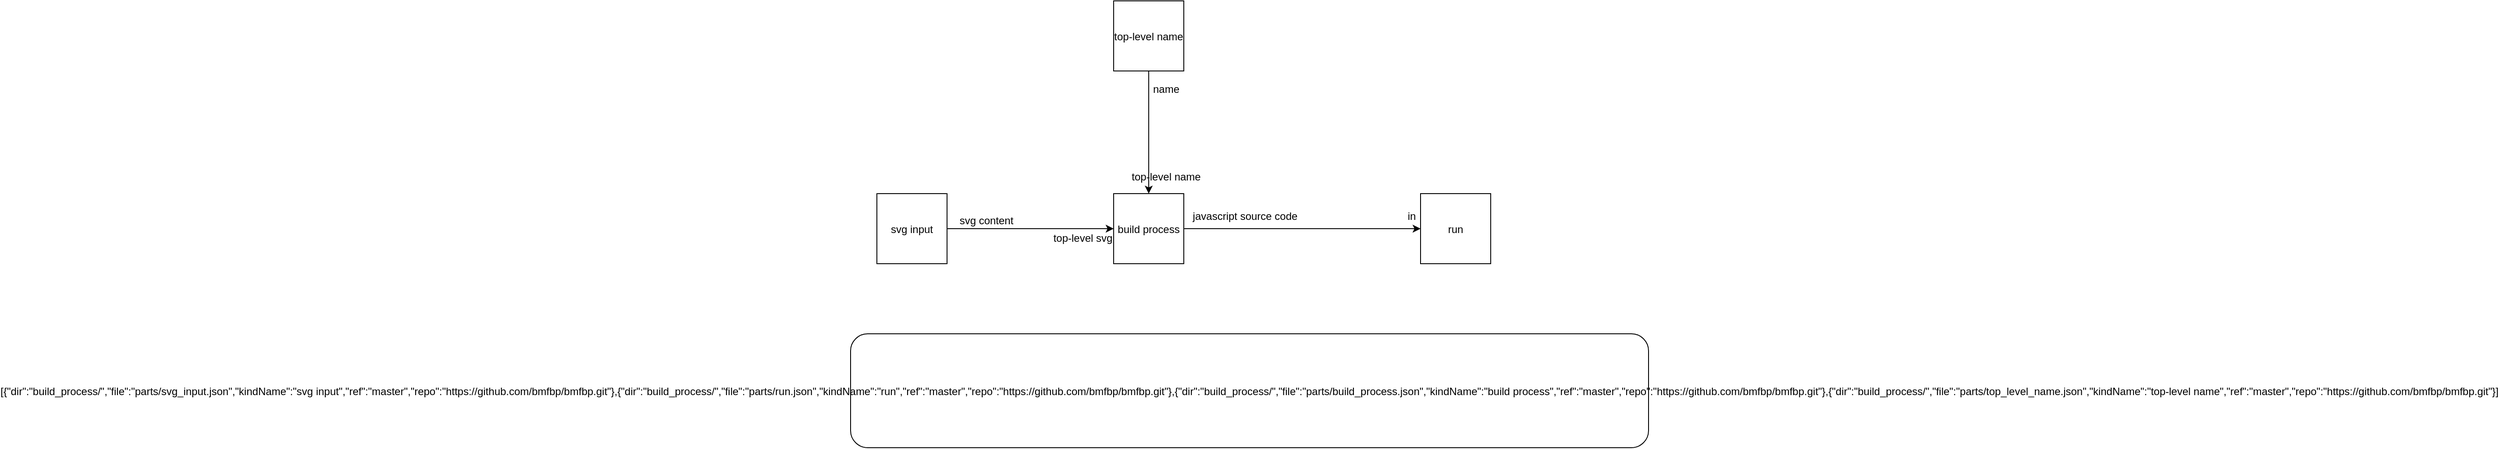 <mxfile version="12.4.2" type="device" pages="4"><diagram id="_8LKYRxlhu6E4dzUekQo" name="ide.svg"><mxGraphModel dx="2806" dy="785" grid="1" gridSize="10" guides="1" tooltips="1" connect="1" arrows="1" fold="1" page="1" pageScale="1" pageWidth="850" pageHeight="1100" math="0" shadow="0"><root><mxCell id="Kb7GH131GspXSP8JJ4kg-0"/><mxCell id="Kb7GH131GspXSP8JJ4kg-1" parent="Kb7GH131GspXSP8JJ4kg-0"/><mxCell id="Kb7GH131GspXSP8JJ4kg-4" style="edgeStyle=orthogonalEdgeStyle;rounded=0;orthogonalLoop=1;jettySize=auto;html=1;exitX=1;exitY=0.5;exitDx=0;exitDy=0;entryX=0;entryY=0.5;entryDx=0;entryDy=0;" parent="Kb7GH131GspXSP8JJ4kg-1" source="Kb7GH131GspXSP8JJ4kg-2" target="Kb7GH131GspXSP8JJ4kg-3" edge="1"><mxGeometry relative="1" as="geometry"/></mxCell><mxCell id="Kb7GH131GspXSP8JJ4kg-2" value="svg input" style="aspect=fixed;" parent="Kb7GH131GspXSP8JJ4kg-1" vertex="1"><mxGeometry x="140" y="260" width="80" height="80" as="geometry"/></mxCell><mxCell id="9nbzGZ3FQnX0LbNgxsFU-0" style="edgeStyle=orthogonalEdgeStyle;rounded=0;orthogonalLoop=1;jettySize=auto;html=1;exitX=1;exitY=0.5;exitDx=0;exitDy=0;entryX=0;entryY=0.5;entryDx=0;entryDy=0;" parent="Kb7GH131GspXSP8JJ4kg-1" source="Kb7GH131GspXSP8JJ4kg-3" target="9nbzGZ3FQnX0LbNgxsFU-2" edge="1"><mxGeometry relative="1" as="geometry"><mxPoint x="800" y="300" as="targetPoint"/></mxGeometry></mxCell><mxCell id="Kb7GH131GspXSP8JJ4kg-3" value="build process" style="aspect=fixed;" parent="Kb7GH131GspXSP8JJ4kg-1" vertex="1"><mxGeometry x="410" y="260" width="80" height="80" as="geometry"/></mxCell><mxCell id="9SGQrGP4qnssbw8P-Mdl-0" value="top-level svg" style="text;strokeColor=none;fillColor=none;align=center;verticalAlign=middle;rounded=0;" parent="Kb7GH131GspXSP8JJ4kg-1" vertex="1"><mxGeometry x="340" y="300" width="70" height="20" as="geometry"/></mxCell><mxCell id="9SGQrGP4qnssbw8P-Mdl-2" value="svg content" style="text;strokeColor=none;fillColor=none;align=center;verticalAlign=middle;rounded=0;" parent="Kb7GH131GspXSP8JJ4kg-1" vertex="1"><mxGeometry x="230" y="280" width="70" height="20" as="geometry"/></mxCell><mxCell id="ig95CYIIgckU3aTAkEBV-0" value="[{&quot;dir&quot;:&quot;build_process/&quot;,&quot;file&quot;:&quot;parts/svg_input.json&quot;,&quot;kindName&quot;:&quot;svg input&quot;,&quot;ref&quot;:&quot;master&quot;,&quot;repo&quot;:&quot;https://github.com/bmfbp/bmfbp.git&quot;},{&quot;dir&quot;:&quot;build_process/&quot;,&quot;file&quot;:&quot;parts/run.json&quot;,&quot;kindName&quot;:&quot;run&quot;,&quot;ref&quot;:&quot;master&quot;,&quot;repo&quot;:&quot;https://github.com/bmfbp/bmfbp.git&quot;},{&quot;dir&quot;:&quot;build_process/&quot;,&quot;file&quot;:&quot;parts/build_process.json&quot;,&quot;kindName&quot;:&quot;build process&quot;,&quot;ref&quot;:&quot;master&quot;,&quot;repo&quot;:&quot;https://github.com/bmfbp/bmfbp.git&quot;},{&quot;dir&quot;:&quot;build_process/&quot;,&quot;file&quot;:&quot;parts/top_level_name.json&quot;,&quot;kindName&quot;:&quot;top-level name&quot;,&quot;ref&quot;:&quot;master&quot;,&quot;repo&quot;:&quot;https://github.com/bmfbp/bmfbp.git&quot;}]" style="rounded=1;" parent="Kb7GH131GspXSP8JJ4kg-1" vertex="1"><mxGeometry x="110" y="420" width="910" height="130" as="geometry"/></mxCell><mxCell id="9nbzGZ3FQnX0LbNgxsFU-2" value="run" style="aspect=fixed;" parent="Kb7GH131GspXSP8JJ4kg-1" vertex="1"><mxGeometry x="760" y="260" width="80" height="80" as="geometry"/></mxCell><mxCell id="SwuxCAsqf1k7J7LAgMe0-1" style="edgeStyle=orthogonalEdgeStyle;rounded=0;orthogonalLoop=1;jettySize=auto;html=1;exitX=0.5;exitY=1;exitDx=0;exitDy=0;" parent="Kb7GH131GspXSP8JJ4kg-1" source="SwuxCAsqf1k7J7LAgMe0-0" target="Kb7GH131GspXSP8JJ4kg-3" edge="1"><mxGeometry relative="1" as="geometry"/></mxCell><mxCell id="SwuxCAsqf1k7J7LAgMe0-0" value="top-level name" style="aspect=fixed;" parent="Kb7GH131GspXSP8JJ4kg-1" vertex="1"><mxGeometry x="410" y="40" width="80" height="80" as="geometry"/></mxCell><mxCell id="SwuxCAsqf1k7J7LAgMe0-4" value="top-level name" style="text;strokeColor=none;fillColor=none;align=center;verticalAlign=middle;rounded=0;" parent="Kb7GH131GspXSP8JJ4kg-1" vertex="1"><mxGeometry x="450" y="230" width="40" height="20" as="geometry"/></mxCell><mxCell id="SwuxCAsqf1k7J7LAgMe0-5" value="name" style="text;strokeColor=none;fillColor=none;align=center;verticalAlign=middle;rounded=0;" parent="Kb7GH131GspXSP8JJ4kg-1" vertex="1"><mxGeometry x="450" y="130" width="40" height="20" as="geometry"/></mxCell><mxCell id="dwDAcQXANu0Dk68Fv7uz-0" value="javascript source code" style="text;strokeColor=none;fillColor=none;align=center;verticalAlign=middle;rounded=0;" parent="Kb7GH131GspXSP8JJ4kg-1" vertex="1"><mxGeometry x="500" y="275" width="120" height="20" as="geometry"/></mxCell><mxCell id="dwDAcQXANu0Dk68Fv7uz-1" value="in" style="text;strokeColor=none;fillColor=none;align=center;verticalAlign=middle;rounded=0;" parent="Kb7GH131GspXSP8JJ4kg-1" vertex="1"><mxGeometry x="740" y="275" width="20" height="20" as="geometry"/></mxCell></root></mxGraphModel></diagram><diagram id="EgNYqzuTcw7OJFfAItKX" name="build_process.svg"><mxGraphModel dx="4701" dy="2024" grid="1" gridSize="10" guides="1" tooltips="1" connect="1" arrows="1" fold="1" page="1" pageScale="1" pageWidth="850" pageHeight="1100" math="0" shadow="0"><root><mxCell id="xJuqFuyVqHATi1XadsaZ-0"/><mxCell id="xJuqFuyVqHATi1XadsaZ-1" parent="xJuqFuyVqHATi1XadsaZ-0"/><mxCell id="IqeeWHLlFUm01Fr_AHD5-0" style="edgeStyle=orthogonalEdgeStyle;rounded=0;orthogonalLoop=1;jettySize=auto;html=1;exitX=1;exitY=0.5;exitDx=0;exitDy=0;entryX=0;entryY=0.5;entryDx=0;entryDy=0;" parent="xJuqFuyVqHATi1XadsaZ-1" source="IqeeWHLlFUm01Fr_AHD5-2" target="2m_0ouHBQLfACfNkquUl-4" edge="1"><mxGeometry relative="1" as="geometry"><mxPoint x="500" y="400" as="targetPoint"/><Array as="points"><mxPoint x="470" y="400"/><mxPoint x="470" y="210"/></Array></mxGeometry></mxCell><mxCell id="2m_0ouHBQLfACfNkquUl-15" style="edgeStyle=orthogonalEdgeStyle;rounded=0;orthogonalLoop=1;jettySize=auto;html=1;exitX=0.5;exitY=1;exitDx=0;exitDy=0;entryX=0.25;entryY=1;entryDx=0;entryDy=0;" parent="xJuqFuyVqHATi1XadsaZ-1" source="IqeeWHLlFUm01Fr_AHD5-2" target="2m_0ouHBQLfACfNkquUl-5" edge="1"><mxGeometry relative="1" as="geometry"><Array as="points"><mxPoint x="230" y="490"/><mxPoint x="-200" y="490"/></Array></mxGeometry></mxCell><mxCell id="FOCO8xxoUEzxnK1y53kc-1" style="edgeStyle=orthogonalEdgeStyle;rounded=0;orthogonalLoop=1;jettySize=auto;html=1;exitX=0.5;exitY=1;exitDx=0;exitDy=0;entryX=0.5;entryY=0;entryDx=0;entryDy=0;" parent="xJuqFuyVqHATi1XadsaZ-1" source="IqeeWHLlFUm01Fr_AHD5-2" target="FrqWiLZZfYQkNk2jl89J-1" edge="1"><mxGeometry relative="1" as="geometry"/></mxCell><mxCell id="IqeeWHLlFUm01Fr_AHD5-2" value="json object stacker" style="aspect=fixed;" parent="xJuqFuyVqHATi1XadsaZ-1" vertex="1"><mxGeometry x="190" y="360" width="80" height="80" as="geometry"/></mxCell><mxCell id="IqeeWHLlFUm01Fr_AHD5-3" value="push object" style="text;strokeColor=none;fillColor=none;align=center;verticalAlign=middle;rounded=0;" parent="xJuqFuyVqHATi1XadsaZ-1" vertex="1"><mxGeometry x="170" y="340" width="60" height="20" as="geometry"/></mxCell><mxCell id="IqeeWHLlFUm01Fr_AHD5-4" value="get a part" style="text;strokeColor=none;fillColor=none;align=center;verticalAlign=middle;rounded=0;" parent="xJuqFuyVqHATi1XadsaZ-1" vertex="1"><mxGeometry x="130" y="410" width="60" height="20" as="geometry"/></mxCell><mxCell id="IqeeWHLlFUm01Fr_AHD5-6" value="part metadata" style="text;strokeColor=none;fillColor=none;align=center;verticalAlign=middle;rounded=0;" parent="xJuqFuyVqHATi1XadsaZ-1" vertex="1"><mxGeometry x="230" y="450" width="80" height="20" as="geometry"/></mxCell><mxCell id="IqeeWHLlFUm01Fr_AHD5-7" value="no more" style="text;strokeColor=none;fillColor=none;align=center;verticalAlign=middle;rounded=0;" parent="xJuqFuyVqHATi1XadsaZ-1" vertex="1"><mxGeometry x="280" y="380" width="60" height="20" as="geometry"/></mxCell><mxCell id="Oaka-RhZ8QlJnaeQsG-6-1" style="edgeStyle=orthogonalEdgeStyle;rounded=0;orthogonalLoop=1;jettySize=auto;html=1;exitX=0.5;exitY=1;exitDx=0;exitDy=0;" parent="xJuqFuyVqHATi1XadsaZ-1" source="scj_Gb9RhXt0f-VWzdgz-0" target="IqeeWHLlFUm01Fr_AHD5-2" edge="1"><mxGeometry relative="1" as="geometry"><mxPoint x="220" y="180" as="targetPoint"/></mxGeometry></mxCell><mxCell id="Oaka-RhZ8QlJnaeQsG-6-2" style="edgeStyle=orthogonalEdgeStyle;rounded=0;orthogonalLoop=1;jettySize=auto;html=1;entryX=0.5;entryY=0;entryDx=0;entryDy=0;exitX=1;exitY=0.5;exitDx=0;exitDy=0;" parent="xJuqFuyVqHATi1XadsaZ-1" source="scj_Gb9RhXt0f-VWzdgz-0" target="2m_0ouHBQLfACfNkquUl-4" edge="1"><mxGeometry relative="1" as="geometry"><mxPoint x="400" y="80" as="targetPoint"/><mxPoint x="380" y="80" as="sourcePoint"/></mxGeometry></mxCell><mxCell id="scj_Gb9RhXt0f-VWzdgz-0" value="compile composite" style="aspect=fixed;" parent="xJuqFuyVqHATi1XadsaZ-1" vertex="1"><mxGeometry x="190" y="40" width="80" height="80" as="geometry"/></mxCell><mxCell id="Oaka-RhZ8QlJnaeQsG-6-3" value="svg" style="text;strokeColor=none;fillColor=none;align=center;verticalAlign=middle;rounded=0;" parent="xJuqFuyVqHATi1XadsaZ-1" vertex="1"><mxGeometry x="140" y="60" width="40" height="20" as="geometry"/></mxCell><mxCell id="FOCO8xxoUEzxnK1y53kc-23" style="edgeStyle=orthogonalEdgeStyle;rounded=0;orthogonalLoop=1;jettySize=auto;html=1;exitX=1;exitY=0.5;exitDx=0;exitDy=0;entryX=0;entryY=0.5;entryDx=0;entryDy=0;" parent="xJuqFuyVqHATi1XadsaZ-1" source="2m_0ouHBQLfACfNkquUl-4" target="FOCO8xxoUEzxnK1y53kc-25" edge="1"><mxGeometry relative="1" as="geometry"><mxPoint x="940" y="210" as="targetPoint"/></mxGeometry></mxCell><mxCell id="2m_0ouHBQLfACfNkquUl-4" value="collector" style="aspect=fixed;" parent="xJuqFuyVqHATi1XadsaZ-1" vertex="1"><mxGeometry x="660" y="170" width="80" height="80" as="geometry"/></mxCell><mxCell id="2m_0ouHBQLfACfNkquUl-13" style="edgeStyle=orthogonalEdgeStyle;rounded=0;orthogonalLoop=1;jettySize=auto;html=1;exitX=0.75;exitY=1;exitDx=0;exitDy=0;entryX=0;entryY=0.5;entryDx=0;entryDy=0;" parent="xJuqFuyVqHATi1XadsaZ-1" source="2m_0ouHBQLfACfNkquUl-5" target="IqeeWHLlFUm01Fr_AHD5-2" edge="1"><mxGeometry relative="1" as="geometry"/></mxCell><mxCell id="2m_0ouHBQLfACfNkquUl-5" value="iterator" style="aspect=fixed;" parent="xJuqFuyVqHATi1XadsaZ-1" vertex="1"><mxGeometry x="-220" y="170" width="80" height="80" as="geometry"/></mxCell><mxCell id="2m_0ouHBQLfACfNkquUl-7" style="edgeStyle=orthogonalEdgeStyle;rounded=0;orthogonalLoop=1;jettySize=auto;html=1;exitX=1;exitY=0.5;exitDx=0;exitDy=0;entryX=1;entryY=0.5;entryDx=0;entryDy=0;" parent="xJuqFuyVqHATi1XadsaZ-1" source="IqeeWHLlFUm01Fr_AHD5-2" target="2m_0ouHBQLfACfNkquUl-5" edge="1"><mxGeometry relative="1" as="geometry"><mxPoint x="670" y="220" as="targetPoint"/><mxPoint x="280" y="410" as="sourcePoint"/><Array as="points"><mxPoint x="470" y="400"/><mxPoint x="470" y="210"/></Array></mxGeometry></mxCell><mxCell id="2m_0ouHBQLfACfNkquUl-8" value="done" style="text;strokeColor=none;fillColor=none;align=center;verticalAlign=middle;rounded=0;" parent="xJuqFuyVqHATi1XadsaZ-1" vertex="1"><mxGeometry x="620" y="180" width="40" height="20" as="geometry"/></mxCell><mxCell id="2m_0ouHBQLfACfNkquUl-12" value="done" style="text;strokeColor=none;fillColor=none;align=center;verticalAlign=middle;rounded=0;" parent="xJuqFuyVqHATi1XadsaZ-1" vertex="1"><mxGeometry x="-130" y="220" width="40" height="20" as="geometry"/></mxCell><mxCell id="2m_0ouHBQLfACfNkquUl-14" value="get a part" style="text;strokeColor=none;fillColor=none;align=center;verticalAlign=middle;rounded=0;" parent="xJuqFuyVqHATi1XadsaZ-1" vertex="1"><mxGeometry x="-160" y="270" width="70" height="20" as="geometry"/></mxCell><mxCell id="2m_0ouHBQLfACfNkquUl-16" value="continue" style="text;strokeColor=none;fillColor=none;align=center;verticalAlign=middle;rounded=0;" parent="xJuqFuyVqHATi1XadsaZ-1" vertex="1"><mxGeometry x="-260" y="260" width="50" height="20" as="geometry"/></mxCell><mxCell id="FOCO8xxoUEzxnK1y53kc-4" style="edgeStyle=orthogonalEdgeStyle;rounded=0;orthogonalLoop=1;jettySize=auto;html=1;exitX=0;exitY=0.5;exitDx=0;exitDy=0;" parent="xJuqFuyVqHATi1XadsaZ-1" source="FOCO8xxoUEzxnK1y53kc-0" target="FOCO8xxoUEzxnK1y53kc-3" edge="1"><mxGeometry relative="1" as="geometry"/></mxCell><mxCell id="FOCO8xxoUEzxnK1y53kc-18" style="edgeStyle=orthogonalEdgeStyle;rounded=0;orthogonalLoop=1;jettySize=auto;html=1;exitX=0.5;exitY=1;exitDx=0;exitDy=0;" parent="xJuqFuyVqHATi1XadsaZ-1" source="FOCO8xxoUEzxnK1y53kc-0" target="2m_0ouHBQLfACfNkquUl-4" edge="1"><mxGeometry relative="1" as="geometry"><mxPoint x="680" y="570" as="targetPoint"/><Array as="points"><mxPoint x="230" y="1050"/><mxPoint x="680" y="1050"/></Array></mxGeometry></mxCell><mxCell id="FOCO8xxoUEzxnK1y53kc-0" value="determine kindType" style="aspect=fixed;" parent="xJuqFuyVqHATi1XadsaZ-1" vertex="1"><mxGeometry x="190" y="890" width="80" height="80" as="geometry"/></mxCell><mxCell id="FOCO8xxoUEzxnK1y53kc-2" value="part metadata" style="text;strokeColor=none;fillColor=none;align=center;verticalAlign=middle;rounded=0;" parent="xJuqFuyVqHATi1XadsaZ-1" vertex="1"><mxGeometry x="170" y="870" width="60" height="20" as="geometry"/></mxCell><mxCell id="FOCO8xxoUEzxnK1y53kc-7" style="edgeStyle=orthogonalEdgeStyle;rounded=0;orthogonalLoop=1;jettySize=auto;html=1;exitX=0.5;exitY=0;exitDx=0;exitDy=0;entryX=0;entryY=0.5;entryDx=0;entryDy=0;" parent="xJuqFuyVqHATi1XadsaZ-1" source="FOCO8xxoUEzxnK1y53kc-3" target="scj_Gb9RhXt0f-VWzdgz-0" edge="1"><mxGeometry relative="1" as="geometry"><Array as="points"><mxPoint x="-425" y="-40"/><mxPoint x="130" y="-40"/><mxPoint x="130" y="80"/></Array></mxGeometry></mxCell><mxCell id="FOCO8xxoUEzxnK1y53kc-3" value="get file content in repo" style="aspect=fixed;" parent="xJuqFuyVqHATi1XadsaZ-1" vertex="1"><mxGeometry x="-465" y="220" width="80" height="80" as="geometry"/></mxCell><mxCell id="FOCO8xxoUEzxnK1y53kc-5" value="schematic metadata" style="text;strokeColor=none;fillColor=none;align=center;verticalAlign=middle;rounded=0;" parent="xJuqFuyVqHATi1XadsaZ-1" vertex="1"><mxGeometry x="80" y="930" width="110" height="20" as="geometry"/></mxCell><mxCell id="FOCO8xxoUEzxnK1y53kc-6" value="git repo metadata" style="text;strokeColor=none;fillColor=none;align=center;verticalAlign=middle;rounded=0;" parent="xJuqFuyVqHATi1XadsaZ-1" vertex="1"><mxGeometry x="-520" y="310" width="90" height="20" as="geometry"/></mxCell><mxCell id="FOCO8xxoUEzxnK1y53kc-11" style="edgeStyle=orthogonalEdgeStyle;rounded=0;orthogonalLoop=1;jettySize=auto;html=1;exitX=1;exitY=0.5;exitDx=0;exitDy=0;" parent="xJuqFuyVqHATi1XadsaZ-1" source="FOCO8xxoUEzxnK1y53kc-8" edge="1"><mxGeometry relative="1" as="geometry"><mxPoint x="190" y="80" as="targetPoint"/><Array as="points"><mxPoint x="-230" y="80"/><mxPoint x="-230" y="80"/></Array></mxGeometry></mxCell><mxCell id="uwH5tHc2NoZjA4U0WlBY-0" style="edgeStyle=orthogonalEdgeStyle;rounded=0;orthogonalLoop=1;jettySize=auto;html=1;exitX=1;exitY=0.5;exitDx=0;exitDy=0;entryX=0.5;entryY=0;entryDx=0;entryDy=0;" parent="xJuqFuyVqHATi1XadsaZ-1" source="FOCO8xxoUEzxnK1y53kc-8" target="2m_0ouHBQLfACfNkquUl-5" edge="1"><mxGeometry relative="1" as="geometry"/></mxCell><mxCell id="FOCO8xxoUEzxnK1y53kc-8" value="top-level svg" style="ellipse;aspect=fixed;" parent="xJuqFuyVqHATi1XadsaZ-1" vertex="1"><mxGeometry x="-370" y="40" width="80" height="80" as="geometry"/></mxCell><mxCell id="FOCO8xxoUEzxnK1y53kc-12" value="file content" style="text;strokeColor=none;fillColor=none;align=center;verticalAlign=middle;rounded=0;" parent="xJuqFuyVqHATi1XadsaZ-1" vertex="1"><mxGeometry x="-425" y="190" width="65" height="20" as="geometry"/></mxCell><mxCell id="FOCO8xxoUEzxnK1y53kc-14" value="leaf metadata" style="text;strokeColor=none;fillColor=none;align=center;verticalAlign=middle;rounded=0;" parent="xJuqFuyVqHATi1XadsaZ-1" vertex="1"><mxGeometry x="211" y="980" width="80" height="20" as="geometry"/></mxCell><mxCell id="FOCO8xxoUEzxnK1y53kc-26" style="edgeStyle=orthogonalEdgeStyle;rounded=0;orthogonalLoop=1;jettySize=auto;html=1;exitX=1;exitY=0.5;exitDx=0;exitDy=0;entryX=0;entryY=0.5;entryDx=0;entryDy=0;" parent="xJuqFuyVqHATi1XadsaZ-1" source="FOCO8xxoUEzxnK1y53kc-25" target="FOCO8xxoUEzxnK1y53kc-40" edge="1"><mxGeometry relative="1" as="geometry"><mxPoint x="1210" y="210" as="targetPoint"/></mxGeometry></mxCell><mxCell id="FOCO8xxoUEzxnK1y53kc-25" value="javascript builder" style="aspect=fixed;" parent="xJuqFuyVqHATi1XadsaZ-1" vertex="1"><mxGeometry x="970" y="170" width="80" height="80" as="geometry"/></mxCell><mxCell id="FOCO8xxoUEzxnK1y53kc-40" value="javascript source code" style="ellipse;aspect=fixed;" parent="xJuqFuyVqHATi1XadsaZ-1" vertex="1"><mxGeometry x="1230" y="170" width="80" height="80" as="geometry"/></mxCell><mxCell id="0lH9MhOXoysDgnnScmq2-1" value="[{&quot;dir&quot;:&quot;build_process/&quot;,&quot;file&quot;:&quot;parts/get_file_content_in_repo.json&quot;,&quot;kindName&quot;:&quot;get file content in repo&quot;,&quot;ref&quot;:&quot;master&quot;,&quot;repo&quot;:&quot;https://github.com/bmfbp/bmfbp.git&quot;},{&quot;dir&quot;:&quot;build_process/&quot;,&quot;file&quot;:&quot;parts/parts/iterator.json&quot;,&quot;kindName&quot;:&quot;iterator&quot;,&quot;ref&quot;:&quot;master&quot;,&quot;repo&quot;:&quot;https://github.com/bmfbp/bmfbp.git&quot;},{&quot;dir&quot;:&quot;build_process/&quot;,&quot;file&quot;:&quot;parts/compile_composite.json&quot;,&quot;kindName&quot;:&quot;compile composite&quot;,&quot;ref&quot;:&quot;master&quot;,&quot;repo&quot;:&quot;https://github.com/bmfbp/bmfbp.git&quot;},{&quot;dir&quot;:&quot;build_process/&quot;,&quot;file&quot;:&quot;parts/json_object_stacker.json&quot;,&quot;kindName&quot;:&quot;json object stacker&quot;,&quot;ref&quot;:&quot;master&quot;,&quot;repo&quot;:&quot;https://github.com/bmfbp/bmfbp.git&quot;},{&quot;dir&quot;:&quot;build_process/&quot;,&quot;file&quot;:&quot;parts/determine_kind_type.json&quot;,&quot;kindName&quot;:&quot;determine kind type&quot;,&quot;ref&quot;:&quot;master&quot;,&quot;repo&quot;:&quot;https://github.com/bmfbp/bmfbp.git&quot;},{&quot;dir&quot;:&quot;build_process/&quot;,&quot;file&quot;:&quot;parts/collector.json&quot;,&quot;kindName&quot;:&quot;collector&quot;,&quot;ref&quot;:&quot;master&quot;,&quot;repo&quot;:&quot;https://github.com/bmfbp/bmfbp.git&quot;},{&quot;dir&quot;:&quot;build_process/&quot;,&quot;file&quot;:&quot;parts/javascript_builder.json&quot;,&quot;kindName&quot;:&quot;javascript builder&quot;,&quot;ref&quot;:&quot;master&quot;,&quot;repo&quot;:&quot;https://github.com/bmfbp/bmfbp.git&quot;},{&quot;dir&quot;:&quot;build_process/&quot;,&quot;file&quot;:&quot;parts/fetch_git_repo.json&quot;,&quot;kindName&quot;:&quot;fetch git repo&quot;,&quot;ref&quot;:&quot;master&quot;,&quot;repo&quot;:&quot;https://github.com/bmfbp/bmfbp.git&quot;},{&quot;dir&quot;:&quot;build_process/&quot;,&quot;file&quot;:&quot;parts/prepare_temp_directory.json&quot;,&quot;kindName&quot;:&quot;prepare temp directory&quot;,&quot;ref&quot;:&quot;master&quot;,&quot;repo&quot;:&quot;https://github.com/bmfbp/bmfbp.git&quot;}]" style="rounded=1;" parent="xJuqFuyVqHATi1XadsaZ-1" vertex="1"><mxGeometry x="-350" y="1180" width="960" height="270" as="geometry"/></mxCell><mxCell id="FrqWiLZZfYQkNk2jl89J-2" style="edgeStyle=orthogonalEdgeStyle;rounded=0;orthogonalLoop=1;jettySize=auto;html=1;exitX=0.5;exitY=1;exitDx=0;exitDy=0;entryX=0.5;entryY=0;entryDx=0;entryDy=0;" parent="xJuqFuyVqHATi1XadsaZ-1" source="FrqWiLZZfYQkNk2jl89J-1" target="FrqWiLZZfYQkNk2jl89J-19" edge="1"><mxGeometry relative="1" as="geometry"/></mxCell><mxCell id="FrqWiLZZfYQkNk2jl89J-1" value="fetch git repo" style="aspect=fixed;" parent="xJuqFuyVqHATi1XadsaZ-1" vertex="1"><mxGeometry x="190" y="560" width="80" height="80" as="geometry"/></mxCell><mxCell id="FrqWiLZZfYQkNk2jl89J-3" value="git repo metadata" style="text;strokeColor=none;fillColor=none;align=center;verticalAlign=middle;rounded=0;" parent="xJuqFuyVqHATi1XadsaZ-1" vertex="1"><mxGeometry x="166" y="530" width="120" height="20" as="geometry"/></mxCell><mxCell id="FrqWiLZZfYQkNk2jl89J-6" value="metadata" style="text;strokeColor=none;fillColor=none;align=center;verticalAlign=middle;rounded=0;" parent="xJuqFuyVqHATi1XadsaZ-1" vertex="1"><mxGeometry x="235" y="640" width="70" height="20" as="geometry"/></mxCell><mxCell id="FrqWiLZZfYQkNk2jl89J-10" style="edgeStyle=orthogonalEdgeStyle;rounded=0;orthogonalLoop=1;jettySize=auto;html=1;exitX=0.5;exitY=0;exitDx=0;exitDy=0;entryX=0.5;entryY=1;entryDx=0;entryDy=0;" parent="xJuqFuyVqHATi1XadsaZ-1" source="FrqWiLZZfYQkNk2jl89J-9" target="FOCO8xxoUEzxnK1y53kc-25" edge="1"><mxGeometry relative="1" as="geometry"><Array as="points"><mxPoint x="790" y="280"/><mxPoint x="1010" y="280"/></Array></mxGeometry></mxCell><mxCell id="FrqWiLZZfYQkNk2jl89J-11" style="edgeStyle=orthogonalEdgeStyle;rounded=0;orthogonalLoop=1;jettySize=auto;html=1;exitX=0.5;exitY=0;exitDx=0;exitDy=0;entryX=1;entryY=0.5;entryDx=0;entryDy=0;" parent="xJuqFuyVqHATi1XadsaZ-1" source="FrqWiLZZfYQkNk2jl89J-9" target="FrqWiLZZfYQkNk2jl89J-1" edge="1"><mxGeometry relative="1" as="geometry"/></mxCell><mxCell id="FrqWiLZZfYQkNk2jl89J-12" style="edgeStyle=orthogonalEdgeStyle;rounded=0;orthogonalLoop=1;jettySize=auto;html=1;exitX=0.5;exitY=0;exitDx=0;exitDy=0;entryX=1;entryY=0.5;entryDx=0;entryDy=0;" parent="xJuqFuyVqHATi1XadsaZ-1" source="FrqWiLZZfYQkNk2jl89J-9" target="FOCO8xxoUEzxnK1y53kc-3" edge="1"><mxGeometry relative="1" as="geometry"><Array as="points"><mxPoint x="790" y="690"/><mxPoint x="-320" y="690"/><mxPoint x="-320" y="260"/></Array></mxGeometry></mxCell><mxCell id="FrqWiLZZfYQkNk2jl89J-22" style="edgeStyle=orthogonalEdgeStyle;rounded=0;orthogonalLoop=1;jettySize=auto;html=1;exitX=0.5;exitY=0;exitDx=0;exitDy=0;entryX=1;entryY=0.5;entryDx=0;entryDy=0;" parent="xJuqFuyVqHATi1XadsaZ-1" source="FrqWiLZZfYQkNk2jl89J-9" target="FrqWiLZZfYQkNk2jl89J-19" edge="1"><mxGeometry relative="1" as="geometry"/></mxCell><mxCell id="FrqWiLZZfYQkNk2jl89J-9" value="prepare temp directory" style="aspect=fixed;" parent="xJuqFuyVqHATi1XadsaZ-1" vertex="1"><mxGeometry x="750" y="890" width="80" height="80" as="geometry"/></mxCell><mxCell id="FrqWiLZZfYQkNk2jl89J-13" value="temp directory" style="text;strokeColor=none;fillColor=none;align=center;verticalAlign=middle;rounded=0;" parent="xJuqFuyVqHATi1XadsaZ-1" vertex="1"><mxGeometry x="280" y="580" width="80" height="20" as="geometry"/></mxCell><mxCell id="FrqWiLZZfYQkNk2jl89J-14" value="temp directory" style="text;strokeColor=none;fillColor=none;align=center;verticalAlign=middle;rounded=0;" parent="xJuqFuyVqHATi1XadsaZ-1" vertex="1"><mxGeometry x="-380" y="235" width="80" height="20" as="geometry"/></mxCell><mxCell id="FrqWiLZZfYQkNk2jl89J-15" value="temp directory" style="text;strokeColor=none;fillColor=none;align=center;verticalAlign=middle;rounded=0;" parent="xJuqFuyVqHATi1XadsaZ-1" vertex="1"><mxGeometry x="1020" y="255" width="80" height="20" as="geometry"/></mxCell><mxCell id="FrqWiLZZfYQkNk2jl89J-16" value="directory" style="text;strokeColor=none;fillColor=none;align=center;verticalAlign=middle;rounded=0;" parent="xJuqFuyVqHATi1XadsaZ-1" vertex="1"><mxGeometry x="800" y="860" width="40" height="20" as="geometry"/></mxCell><mxCell id="FrqWiLZZfYQkNk2jl89J-21" style="edgeStyle=orthogonalEdgeStyle;rounded=0;orthogonalLoop=1;jettySize=auto;html=1;exitX=0.75;exitY=1;exitDx=0;exitDy=0;entryX=0.75;entryY=0;entryDx=0;entryDy=0;" parent="xJuqFuyVqHATi1XadsaZ-1" source="FrqWiLZZfYQkNk2jl89J-19" target="FOCO8xxoUEzxnK1y53kc-0" edge="1"><mxGeometry relative="1" as="geometry"/></mxCell><mxCell id="FrqWiLZZfYQkNk2jl89J-29" style="edgeStyle=orthogonalEdgeStyle;rounded=0;orthogonalLoop=1;jettySize=auto;html=1;exitX=0.25;exitY=1;exitDx=0;exitDy=0;entryX=0.25;entryY=0;entryDx=0;entryDy=0;" parent="xJuqFuyVqHATi1XadsaZ-1" source="FrqWiLZZfYQkNk2jl89J-19" target="FOCO8xxoUEzxnK1y53kc-0" edge="1"><mxGeometry relative="1" as="geometry"/></mxCell><mxCell id="FrqWiLZZfYQkNk2jl89J-19" value="get file content in repo" style="aspect=fixed;" parent="xJuqFuyVqHATi1XadsaZ-1" vertex="1"><mxGeometry x="190" y="730" width="80" height="80" as="geometry"/></mxCell><mxCell id="FrqWiLZZfYQkNk2jl89J-24" value="git repo metadata" style="text;strokeColor=none;fillColor=none;align=center;verticalAlign=middle;rounded=0;" parent="xJuqFuyVqHATi1XadsaZ-1" vertex="1"><mxGeometry x="206" y="710" width="90" height="20" as="geometry"/></mxCell><mxCell id="FrqWiLZZfYQkNk2jl89J-25" value="file content" style="text;strokeColor=none;fillColor=none;align=center;verticalAlign=middle;rounded=0;" parent="xJuqFuyVqHATi1XadsaZ-1" vertex="1"><mxGeometry x="230" y="810" width="60" height="20" as="geometry"/></mxCell><mxCell id="FrqWiLZZfYQkNk2jl89J-30" value="metadata" style="text;strokeColor=none;fillColor=none;align=center;verticalAlign=middle;rounded=0;" parent="xJuqFuyVqHATi1XadsaZ-1" vertex="1"><mxGeometry x="160" y="810" width="60" height="20" as="geometry"/></mxCell><mxCell id="FrqWiLZZfYQkNk2jl89J-31" value="file content" style="text;strokeColor=none;fillColor=none;align=center;verticalAlign=middle;rounded=0;" parent="xJuqFuyVqHATi1XadsaZ-1" vertex="1"><mxGeometry x="251" y="870" width="70" height="20" as="geometry"/></mxCell><mxCell id="ufxX65zcOV8sQTZlqaeW-1" style="edgeStyle=orthogonalEdgeStyle;rounded=0;orthogonalLoop=1;jettySize=auto;html=1;exitX=0.5;exitY=1;exitDx=0;exitDy=0;" parent="xJuqFuyVqHATi1XadsaZ-1" source="ufxX65zcOV8sQTZlqaeW-0" target="FOCO8xxoUEzxnK1y53kc-25" edge="1"><mxGeometry relative="1" as="geometry"/></mxCell><mxCell id="ufxX65zcOV8sQTZlqaeW-0" value="top-level name" style="ellipse;aspect=fixed;" parent="xJuqFuyVqHATi1XadsaZ-1" vertex="1"><mxGeometry x="970" y="-90" width="80" height="80" as="geometry"/></mxCell><mxCell id="kHmnWovurVtjQkaPD1pH-3" value="composite" style="text;strokeColor=none;fillColor=none;align=center;verticalAlign=middle;rounded=0;" parent="xJuqFuyVqHATi1XadsaZ-1" vertex="1"><mxGeometry x="705" y="145" width="65" height="20" as="geometry"/></mxCell><mxCell id="kHmnWovurVtjQkaPD1pH-4" value="leaf" style="text;strokeColor=none;fillColor=none;align=center;verticalAlign=middle;rounded=0;" parent="xJuqFuyVqHATi1XadsaZ-1" vertex="1"><mxGeometry x="685" y="255" width="40" height="20" as="geometry"/></mxCell><mxCell id="kHmnWovurVtjQkaPD1pH-5" value="intermediate code" style="text;strokeColor=none;fillColor=none;align=center;verticalAlign=middle;rounded=0;" parent="xJuqFuyVqHATi1XadsaZ-1" vertex="1"><mxGeometry x="740" y="190" width="100" height="20" as="geometry"/></mxCell><mxCell id="kHmnWovurVtjQkaPD1pH-6" value="intermediate code" style="text;strokeColor=none;fillColor=none;align=center;verticalAlign=middle;rounded=0;" parent="xJuqFuyVqHATi1XadsaZ-1" vertex="1"><mxGeometry x="870" y="215" width="100" height="20" as="geometry"/></mxCell><mxCell id="kHmnWovurVtjQkaPD1pH-7" value="javascript source code" style="text;strokeColor=none;fillColor=none;align=center;verticalAlign=middle;rounded=0;" parent="xJuqFuyVqHATi1XadsaZ-1" vertex="1"><mxGeometry x="1060" y="195" width="120" height="20" as="geometry"/></mxCell><mxCell id="kHmnWovurVtjQkaPD1pH-8" value="top-level name" style="text;strokeColor=none;fillColor=none;align=center;verticalAlign=middle;rounded=0;" parent="xJuqFuyVqHATi1XadsaZ-1" vertex="1"><mxGeometry x="970" y="145" width="100" height="20" as="geometry"/></mxCell><mxCell id="kHmnWovurVtjQkaPD1pH-9" value="parts as json objects" style="text;strokeColor=none;fillColor=none;align=center;verticalAlign=middle;rounded=0;" parent="xJuqFuyVqHATi1XadsaZ-1" vertex="1"><mxGeometry x="184.5" y="120" width="133" height="20" as="geometry"/></mxCell><mxCell id="J6-aLBxswj8m9Y_17tUN-2" value="start" style="text;strokeColor=none;fillColor=none;align=center;verticalAlign=middle;rounded=0;" parent="xJuqFuyVqHATi1XadsaZ-1" vertex="1"><mxGeometry x="-180" y="150" width="40" height="20" as="geometry"/></mxCell><mxCell id="v22fOlrONWkq_-xW67XM-0" value="temp directory" style="text;strokeColor=none;fillColor=none;align=center;verticalAlign=middle;rounded=0;" parent="xJuqFuyVqHATi1XadsaZ-1" vertex="1"><mxGeometry x="275" y="750" width="90" height="20" as="geometry"/></mxCell><mxCell id="v22fOlrONWkq_-xW67XM-6" value="graph as json" style="text;strokeColor=none;fillColor=none;align=center;verticalAlign=middle;rounded=0;" parent="xJuqFuyVqHATi1XadsaZ-1" vertex="1"><mxGeometry x="270" y="60" width="80" height="20" as="geometry"/></mxCell></root></mxGraphModel></diagram><diagram id="ZmnYccd6Fi444IN-hBk1" name="compile_composite.svg"><mxGraphModel dx="2682" dy="1798" grid="1" gridSize="10" guides="1" tooltips="1" connect="1" arrows="1" fold="1" page="1" pageScale="1" pageWidth="850" pageHeight="1100" math="0" shadow="0"><root><mxCell id="tZO2KaxRpZfQnhcGWpab-0"/><mxCell id="tZO2KaxRpZfQnhcGWpab-1" parent="tZO2KaxRpZfQnhcGWpab-0"/><mxCell id="tZO2KaxRpZfQnhcGWpab-20" style="edgeStyle=orthogonalEdgeStyle;rounded=0;orthogonalLoop=1;jettySize=auto;html=1;exitX=1;exitY=0.5;exitDx=0;exitDy=0;entryX=0;entryY=0.5;entryDx=0;entryDy=0;" parent="tZO2KaxRpZfQnhcGWpab-1" source="tZO2KaxRpZfQnhcGWpab-17" target="tZO2KaxRpZfQnhcGWpab-27" edge="1"><mxGeometry relative="1" as="geometry"><mxPoint x="-80" y="110" as="targetPoint"/></mxGeometry></mxCell><mxCell id="tZO2KaxRpZfQnhcGWpab-21" style="edgeStyle=orthogonalEdgeStyle;rounded=0;orthogonalLoop=1;jettySize=auto;html=1;entryX=0.5;entryY=0;entryDx=0;entryDy=0;exitX=0.5;exitY=1;exitDx=0;exitDy=0;" parent="tZO2KaxRpZfQnhcGWpab-1" source="tZO2KaxRpZfQnhcGWpab-17" target="tZO2KaxRpZfQnhcGWpab-42" edge="1"><mxGeometry relative="1" as="geometry"><mxPoint x="130" y="210" as="targetPoint"/><mxPoint x="-60" y="90" as="sourcePoint"/></mxGeometry></mxCell><mxCell id="tZO2KaxRpZfQnhcGWpab-17" value="split diagram" style="aspect=fixed;" parent="tZO2KaxRpZfQnhcGWpab-1" vertex="1"><mxGeometry x="-120" y="-50" width="80" height="80" as="geometry"/></mxCell><mxCell id="tZO2KaxRpZfQnhcGWpab-18" value="" style="endArrow=classic;html=1;entryX=0;entryY=0.5;entryDx=0;entryDy=0;exitX=1;exitY=0.5;exitDx=0;exitDy=0;" parent="tZO2KaxRpZfQnhcGWpab-1" source="tZO2KaxRpZfQnhcGWpab-32" target="tZO2KaxRpZfQnhcGWpab-17" edge="1"><mxGeometry width="50" height="50" relative="1" as="geometry"><mxPoint x="-290" y="-10" as="sourcePoint"/><mxPoint x="-250" y="-30" as="targetPoint"/></mxGeometry></mxCell><mxCell id="tZO2KaxRpZfQnhcGWpab-19" value="svg content" style="text;strokeColor=none;fillColor=none;align=center;verticalAlign=middle;rounded=0;" parent="tZO2KaxRpZfQnhcGWpab-1" vertex="1"><mxGeometry x="-190" y="-30" width="70" height="20" as="geometry"/></mxCell><mxCell id="tZO2KaxRpZfQnhcGWpab-22" value="metadata as json array" style="text;strokeColor=none;fillColor=none;align=center;verticalAlign=middle;rounded=0;" parent="tZO2KaxRpZfQnhcGWpab-1" vertex="1"><mxGeometry x="-130" y="40" width="130" height="20" as="geometry"/></mxCell><mxCell id="tZO2KaxRpZfQnhcGWpab-23" value="diagram" style="text;strokeColor=none;fillColor=none;align=center;verticalAlign=middle;rounded=0;" parent="tZO2KaxRpZfQnhcGWpab-1" vertex="1"><mxGeometry x="-30" y="-30" width="40" height="20" as="geometry"/></mxCell><mxCell id="-EaLh4UuJmOp-1S8x95P-4" style="edgeStyle=orthogonalEdgeStyle;rounded=0;orthogonalLoop=1;jettySize=auto;html=1;exitX=1;exitY=0.5;exitDx=0;exitDy=0;entryX=0;entryY=0.5;entryDx=0;entryDy=0;" parent="tZO2KaxRpZfQnhcGWpab-1" source="tZO2KaxRpZfQnhcGWpab-27" target="-EaLh4UuJmOp-1S8x95P-7" edge="1"><mxGeometry relative="1" as="geometry"><mxPoint x="330" y="-10" as="targetPoint"/></mxGeometry></mxCell><mxCell id="tZO2KaxRpZfQnhcGWpab-27" value="compile one diagram" style="aspect=fixed;" parent="tZO2KaxRpZfQnhcGWpab-1" vertex="1"><mxGeometry x="140" y="-50" width="80" height="80" as="geometry"/></mxCell><mxCell id="tZO2KaxRpZfQnhcGWpab-28" value="diagram" style="text;strokeColor=none;fillColor=none;align=center;verticalAlign=middle;rounded=0;" parent="tZO2KaxRpZfQnhcGWpab-1" vertex="1"><mxGeometry x="90" y="-30" width="50" height="20" as="geometry"/></mxCell><mxCell id="tZO2KaxRpZfQnhcGWpab-32" value="svg" style="ellipse;aspect=fixed;" parent="tZO2KaxRpZfQnhcGWpab-1" vertex="1"><mxGeometry x="-390" y="-50" width="80" height="80" as="geometry"/></mxCell><mxCell id="tZO2KaxRpZfQnhcGWpab-37" value="json" style="text;strokeColor=none;fillColor=none;align=center;verticalAlign=middle;rounded=0;" parent="tZO2KaxRpZfQnhcGWpab-1" vertex="1"><mxGeometry x="-120" y="140" width="40" height="20" as="geometry"/></mxCell><mxCell id="tZO2KaxRpZfQnhcGWpab-41" value="objects" style="text;strokeColor=none;fillColor=none;align=center;verticalAlign=middle;rounded=0;" parent="tZO2KaxRpZfQnhcGWpab-1" vertex="1"><mxGeometry x="-80" y="250" width="40" height="20" as="geometry"/></mxCell><mxCell id="tZO2KaxRpZfQnhcGWpab-43" style="edgeStyle=orthogonalEdgeStyle;rounded=0;orthogonalLoop=1;jettySize=auto;html=1;exitX=0.5;exitY=1;exitDx=0;exitDy=0;entryX=0.5;entryY=0;entryDx=0;entryDy=0;" parent="tZO2KaxRpZfQnhcGWpab-1" source="tZO2KaxRpZfQnhcGWpab-42" target="-EaLh4UuJmOp-1S8x95P-1" edge="1"><mxGeometry relative="1" as="geometry"><mxPoint x="-80" y="390" as="targetPoint"/></mxGeometry></mxCell><mxCell id="tZO2KaxRpZfQnhcGWpab-42" value="json array splitter" style="aspect=fixed;" parent="tZO2KaxRpZfQnhcGWpab-1" vertex="1"><mxGeometry x="-120" y="170" width="80" height="80" as="geometry"/></mxCell><mxCell id="-EaLh4UuJmOp-1S8x95P-1" value="parts as json objects" style="ellipse;aspect=fixed;" parent="tZO2KaxRpZfQnhcGWpab-1" vertex="1"><mxGeometry x="-120" y="410" width="80" height="80" as="geometry"/></mxCell><mxCell id="-EaLh4UuJmOp-1S8x95P-6" value="graph as json" style="text;strokeColor=none;fillColor=none;align=center;verticalAlign=middle;rounded=0;" parent="tZO2KaxRpZfQnhcGWpab-1" vertex="1"><mxGeometry x="220" y="-30" width="80" height="20" as="geometry"/></mxCell><mxCell id="-EaLh4UuJmOp-1S8x95P-7" value="graph as json" style="ellipse;aspect=fixed;" parent="tZO2KaxRpZfQnhcGWpab-1" vertex="1"><mxGeometry x="350" y="-50" width="80" height="80" as="geometry"/></mxCell><mxCell id="XtHBSUDT8zS-Rq6PO2Sz-0" value="[{&quot;dir&quot;:&quot;build_process/&quot;,&quot;file&quot;:&quot;parts/split_diagram.json&quot;,&quot;kindName&quot;:&quot;split diagram&quot;,&quot;ref&quot;:&quot;master&quot;,&quot;repo&quot;:&quot;https://github.com/bmfbp/bmfbp.git&quot;},{&quot;dir&quot;:&quot;build_process/&quot;,&quot;file&quot;:&quot;parts/compile_one_diagram.json&quot;,&quot;kindName&quot;:&quot;compile one diagram&quot;,&quot;ref&quot;:&quot;master&quot;,&quot;repo&quot;:&quot;https://github.com/bmfbp/bmfbp.git&quot;},{&quot;dir&quot;:&quot;build_process/&quot;,&quot;file&quot;:&quot;parts/json_array_splitter.json&quot;,&quot;kindName&quot;:&quot;json array splitter&quot;,&quot;ref&quot;:&quot;master&quot;,&quot;repo&quot;:&quot;https://github.com/bmfbp/bmfbp.git&quot;}]" style="rounded=1;" parent="tZO2KaxRpZfQnhcGWpab-1" vertex="1"><mxGeometry x="-370" y="560" width="980" height="230" as="geometry"/></mxCell></root></mxGraphModel></diagram><diagram id="u__byomy9cRAS6k_Q1OC" name="junk"><mxGraphModel dx="2636" dy="698" grid="1" gridSize="10" guides="1" tooltips="1" connect="1" arrows="1" fold="1" page="1" pageScale="1" pageWidth="827" pageHeight="1169" math="0" shadow="0"><root><mxCell id="nYJIesBOuEeH9Zrr2GyV-0"/><mxCell id="nYJIesBOuEeH9Zrr2GyV-1" parent="nYJIesBOuEeH9Zrr2GyV-0"/><mxCell id="nYJIesBOuEeH9Zrr2GyV-12" value="compile composite" style="aspect=fixed;" vertex="1" parent="nYJIesBOuEeH9Zrr2GyV-1"><mxGeometry x="-166.5" y="223.5" width="80" height="80" as="geometry"/></mxCell><mxCell id="nYJIesBOuEeH9Zrr2GyV-13" value="svg" style="text;strokeColor=none;fillColor=none;align=center;verticalAlign=middle;rounded=0;" vertex="1" parent="nYJIesBOuEeH9Zrr2GyV-1"><mxGeometry x="-216.5" y="243.5" width="40" height="20" as="geometry"/></mxCell><mxCell id="nYJIesBOuEeH9Zrr2GyV-17" value="iterator" style="aspect=fixed;" vertex="1" parent="nYJIesBOuEeH9Zrr2GyV-1"><mxGeometry x="-576.5" y="503" width="80" height="80" as="geometry"/></mxCell><mxCell id="nYJIesBOuEeH9Zrr2GyV-27" style="edgeStyle=orthogonalEdgeStyle;rounded=0;orthogonalLoop=1;jettySize=auto;html=1;exitX=0.5;exitY=0;exitDx=0;exitDy=0;entryX=0;entryY=0.5;entryDx=0;entryDy=0;" edge="1" source="nYJIesBOuEeH9Zrr2GyV-28" target="nYJIesBOuEeH9Zrr2GyV-12" parent="nYJIesBOuEeH9Zrr2GyV-1"><mxGeometry relative="1" as="geometry"><Array as="points"><mxPoint x="-780.5" y="143.5"/><mxPoint x="-226.5" y="143.5"/><mxPoint x="-226.5" y="233.5"/><mxPoint x="-176.5" y="233.5"/><mxPoint x="-176.5" y="263.5"/></Array></mxGeometry></mxCell><mxCell id="nYJIesBOuEeH9Zrr2GyV-28" value="get file content in repo" style="aspect=fixed;" vertex="1" parent="nYJIesBOuEeH9Zrr2GyV-1"><mxGeometry x="-821.5" y="403.5" width="80" height="80" as="geometry"/></mxCell><mxCell id="nYJIesBOuEeH9Zrr2GyV-31" style="edgeStyle=orthogonalEdgeStyle;rounded=0;orthogonalLoop=1;jettySize=auto;html=1;exitX=1;exitY=0.5;exitDx=0;exitDy=0;entryX=0;entryY=0.5;entryDx=0;entryDy=0;" edge="1" source="nYJIesBOuEeH9Zrr2GyV-33" parent="nYJIesBOuEeH9Zrr2GyV-1" target="nYJIesBOuEeH9Zrr2GyV-12"><mxGeometry relative="1" as="geometry"><mxPoint x="-209" y="310" as="targetPoint"/><Array as="points"/></mxGeometry></mxCell><mxCell id="nYJIesBOuEeH9Zrr2GyV-32" style="edgeStyle=orthogonalEdgeStyle;rounded=0;orthogonalLoop=1;jettySize=auto;html=1;exitX=1;exitY=0.5;exitDx=0;exitDy=0;entryX=0.5;entryY=0;entryDx=0;entryDy=0;" edge="1" source="nYJIesBOuEeH9Zrr2GyV-33" target="nYJIesBOuEeH9Zrr2GyV-17" parent="nYJIesBOuEeH9Zrr2GyV-1"><mxGeometry relative="1" as="geometry"><Array as="points"><mxPoint x="-646.5" y="303.5"/><mxPoint x="-536.5" y="303.5"/></Array></mxGeometry></mxCell><mxCell id="nYJIesBOuEeH9Zrr2GyV-33" value="top-level svg" style="ellipse;aspect=fixed;" vertex="1" parent="nYJIesBOuEeH9Zrr2GyV-1"><mxGeometry x="-726.5" y="223.5" width="80" height="80" as="geometry"/></mxCell><mxCell id="nYJIesBOuEeH9Zrr2GyV-35" value="file content" style="text;strokeColor=none;fillColor=none;align=center;verticalAlign=middle;rounded=0;" vertex="1" parent="nYJIesBOuEeH9Zrr2GyV-1"><mxGeometry x="-781.5" y="373.5" width="65" height="20" as="geometry"/></mxCell><mxCell id="nYJIesBOuEeH9Zrr2GyV-71" value="start" style="text;strokeColor=none;fillColor=none;align=center;verticalAlign=middle;rounded=0;" vertex="1" parent="nYJIesBOuEeH9Zrr2GyV-1"><mxGeometry x="-536.5" y="483" width="40" height="20" as="geometry"/></mxCell></root></mxGraphModel></diagram></mxfile>